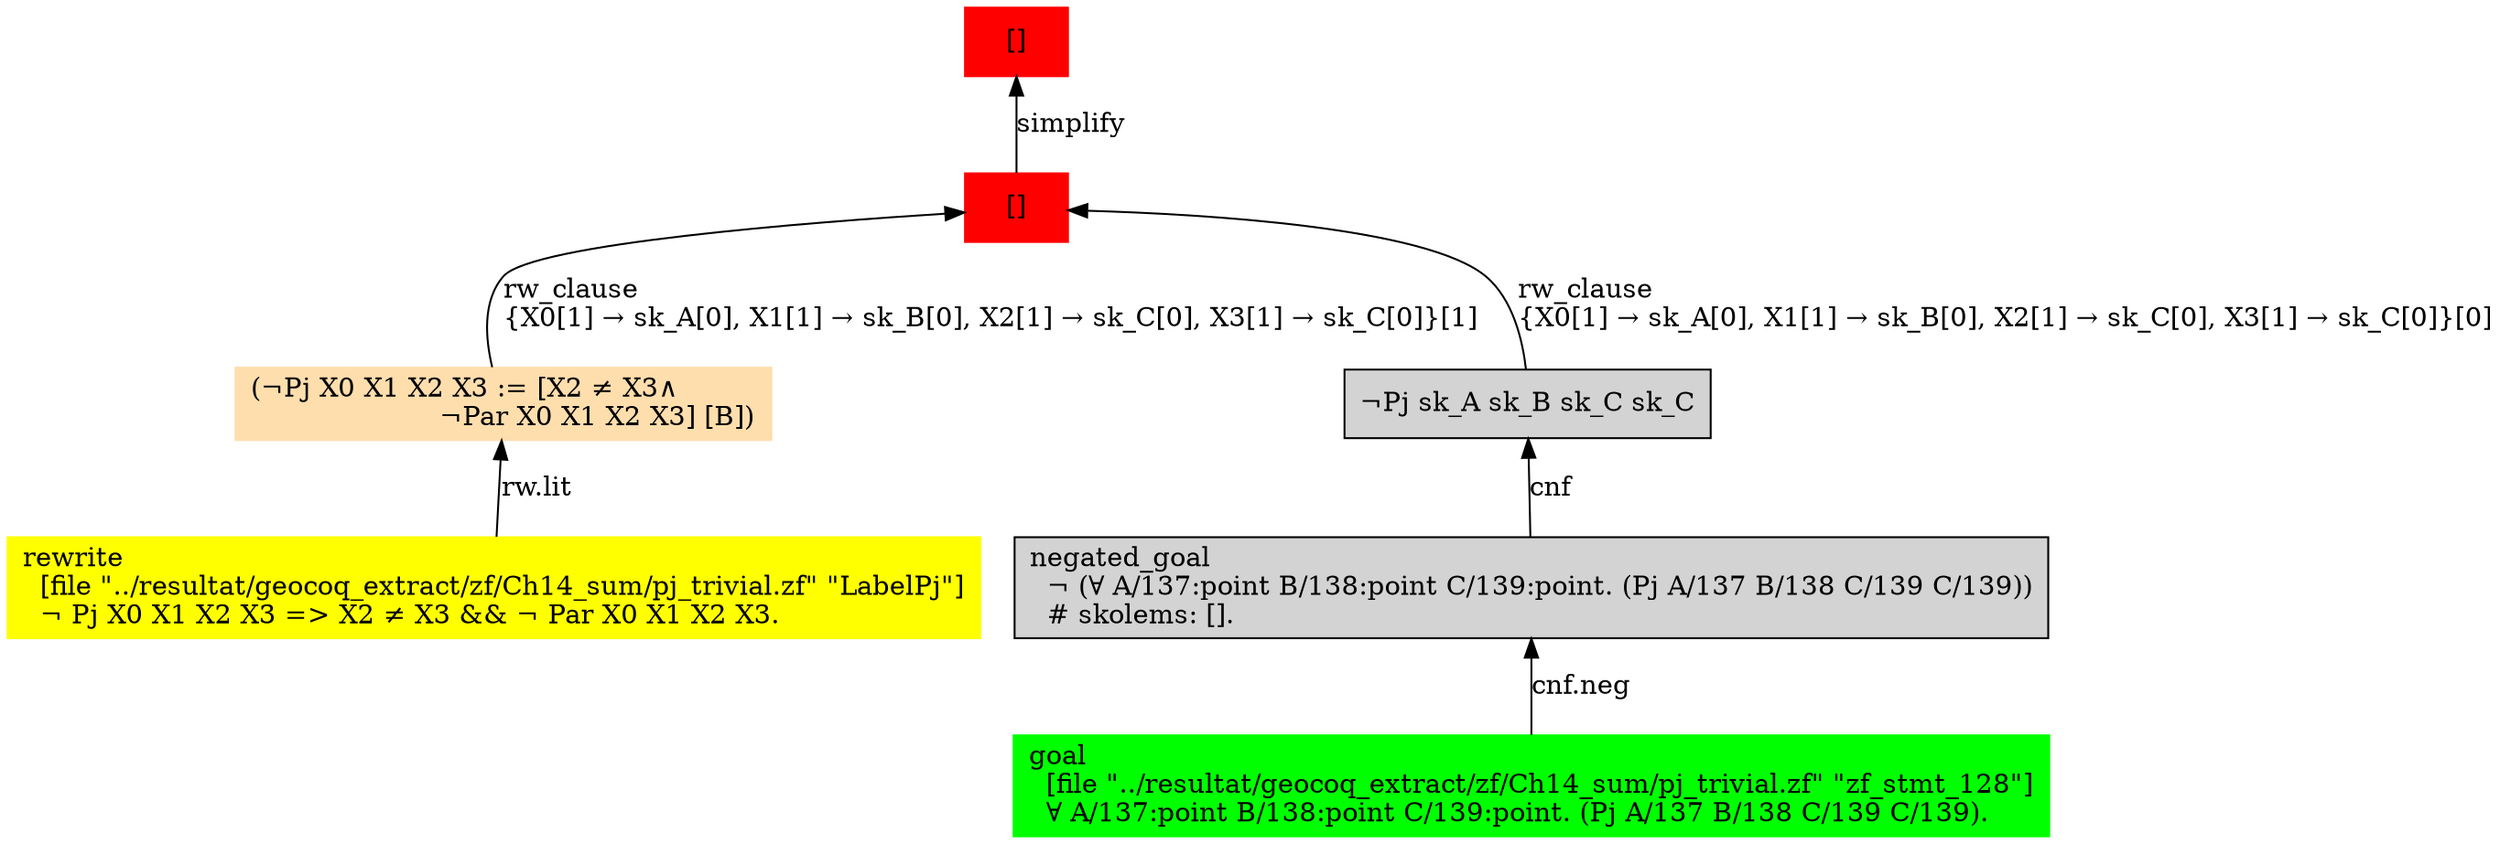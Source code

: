 digraph "unsat_graph" {
  vertex_0 [color=red, label="[]", shape=box, style=filled];
  vertex_0 -> vertex_1 [label="simplify", dir="back"];
  vertex_1 [color=red, label="[]", shape=box, style=filled];
  vertex_1 -> vertex_2 [label="rw_clause\l\{X0[1] → sk_A[0], X1[1] → sk_B[0], X2[1] → sk_C[0], X3[1] → sk_C[0]\}[1]\l", dir="back"];
  vertex_2 [color=navajowhite, shape=box, label="(¬Pj X0 X1 X2 X3 := [X2 ≠ X3∧\l                      ¬Par X0 X1 X2 X3] [B])\l", style=filled];
  vertex_2 -> vertex_3 [label="rw.lit", dir="back"];
  vertex_3 [color=yellow, shape=box, label="rewrite\l  [file \"../resultat/geocoq_extract/zf/Ch14_sum/pj_trivial.zf\" \"LabelPj\"]\l  ¬ Pj X0 X1 X2 X3 =\> X2 ≠ X3 && ¬ Par X0 X1 X2 X3.\l", style=filled];
  vertex_1 -> vertex_4 [label="rw_clause\l\{X0[1] → sk_A[0], X1[1] → sk_B[0], X2[1] → sk_C[0], X3[1] → sk_C[0]\}[0]\l", dir="back"];
  vertex_4 [shape=box, label="¬Pj sk_A sk_B sk_C sk_C\l", style=filled];
  vertex_4 -> vertex_5 [label="cnf", dir="back"];
  vertex_5 [shape=box, label="negated_goal\l  ¬ (∀ A/137:point B/138:point C/139:point. (Pj A/137 B/138 C/139 C/139))\l  # skolems: [].\l", style=filled];
  vertex_5 -> vertex_6 [label="cnf.neg", dir="back"];
  vertex_6 [color=green, shape=box, label="goal\l  [file \"../resultat/geocoq_extract/zf/Ch14_sum/pj_trivial.zf\" \"zf_stmt_128\"]\l  ∀ A/137:point B/138:point C/139:point. (Pj A/137 B/138 C/139 C/139).\l", style=filled];
  }


